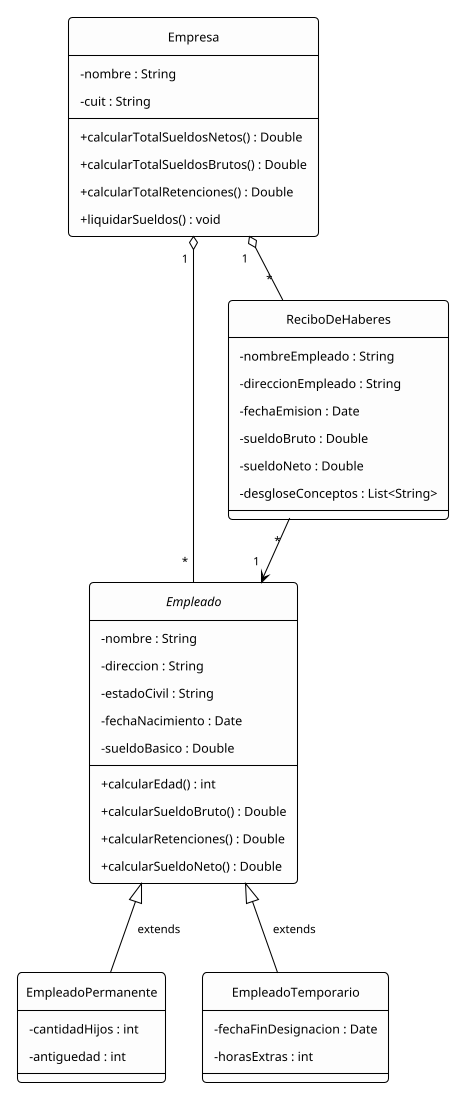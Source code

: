 @startuml tp2uml
' Tema moderno estilo “Enterprise”
!theme spacelab
' Fuente y tamaño
skinparam classFontName "Arial"
skinparam classFontSize 12
' Colores para atributos y métodos
skinparam classAttributeFontColor Black
skinparam classAttributeFontName "Arial"
skinparam classAttributeFontSize 12
skinparam classMethodFontColor Black
skinparam classMethodFontName "Arial"
skinparam classMethodFontSize 12
' Bordes de clases
skinparam classBorderThickness 1
skinparam classBorderColor Black
skinparam classBackgroundColor #FDFDFD
skinparam classFontColor Black
skinparam ArrowFontColor Black
skinparam abstractFontColor Black
skinparam stereotypeFontColor Black
' Métodos abstractos en cursiva
skinparam classAttributeIconSize 0
skinparam abstractFontStyle italic
skinparam ArrowColor Black
skinparam ArrowFontName "Arial"
skinparam ArrowFontSize 11
skinparam ArrowThickness 1
skinparam abstractFontStyle italic


class Empresa {
  - nombre : String
  - cuit : String
  + calcularTotalSueldosNetos() : Double
  + calcularTotalSueldosBrutos() : Double
  + calcularTotalRetenciones() : Double
  + liquidarSueldos() : void
}

abstract class Empleado {
  - nombre : String
  - direccion : String
  - estadoCivil : String
  - fechaNacimiento : Date
  - sueldoBasico : Double
  + calcularEdad() : int
  + calcularSueldoBruto() : Double
  + calcularRetenciones() : Double
  + calcularSueldoNeto() : Double
}

class EmpleadoPermanente {
  - cantidadHijos : int
  - antiguedad : int
}

class EmpleadoTemporario {
  - fechaFinDesignacion : Date
  - horasExtras : int
}

class ReciboDeHaberes {
  - nombreEmpleado : String
  - direccionEmpleado : String
  - fechaEmision : Date
  - sueldoBruto : Double
  - sueldoNeto : Double
  - desgloseConceptos : List<String>
}

Empresa "1" o-- "*" Empleado
Empresa "1" o-- "*" ReciboDeHaberes
ReciboDeHaberes "*" --> "1" Empleado
hide circle
Empleado <|-- EmpleadoPermanente : «extends»
Empleado <|-- EmpleadoTemporario : «extends»
@enduml
